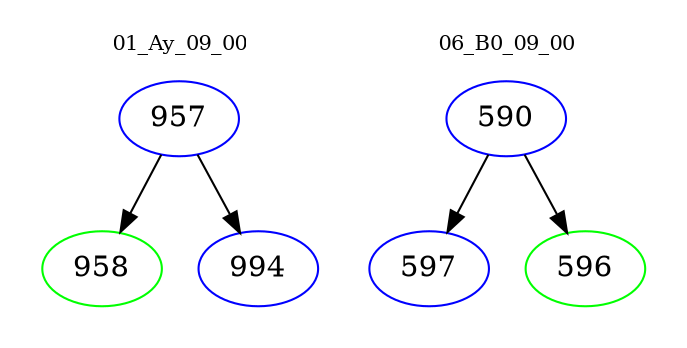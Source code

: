 digraph{
subgraph cluster_0 {
color = white
label = "01_Ay_09_00";
fontsize=10;
T0_957 [label="957", color="blue"]
T0_957 -> T0_958 [color="black"]
T0_958 [label="958", color="green"]
T0_957 -> T0_994 [color="black"]
T0_994 [label="994", color="blue"]
}
subgraph cluster_1 {
color = white
label = "06_B0_09_00";
fontsize=10;
T1_590 [label="590", color="blue"]
T1_590 -> T1_597 [color="black"]
T1_597 [label="597", color="blue"]
T1_590 -> T1_596 [color="black"]
T1_596 [label="596", color="green"]
}
}
